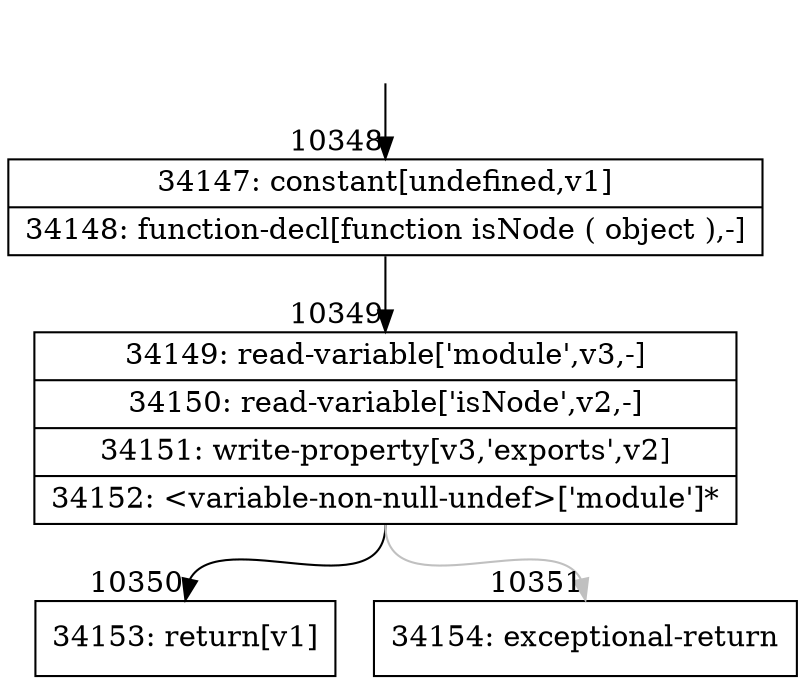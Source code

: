 digraph {
rankdir="TD"
BB_entry775[shape=none,label=""];
BB_entry775 -> BB10348 [tailport=s, headport=n, headlabel="    10348"]
BB10348 [shape=record label="{34147: constant[undefined,v1]|34148: function-decl[function isNode ( object ),-]}" ] 
BB10348 -> BB10349 [tailport=s, headport=n, headlabel="      10349"]
BB10349 [shape=record label="{34149: read-variable['module',v3,-]|34150: read-variable['isNode',v2,-]|34151: write-property[v3,'exports',v2]|34152: \<variable-non-null-undef\>['module']*}" ] 
BB10349 -> BB10350 [tailport=s, headport=n, headlabel="      10350"]
BB10349 -> BB10351 [tailport=s, headport=n, color=gray, headlabel="      10351"]
BB10350 [shape=record label="{34153: return[v1]}" ] 
BB10351 [shape=record label="{34154: exceptional-return}" ] 
//#$~ 18575
}

